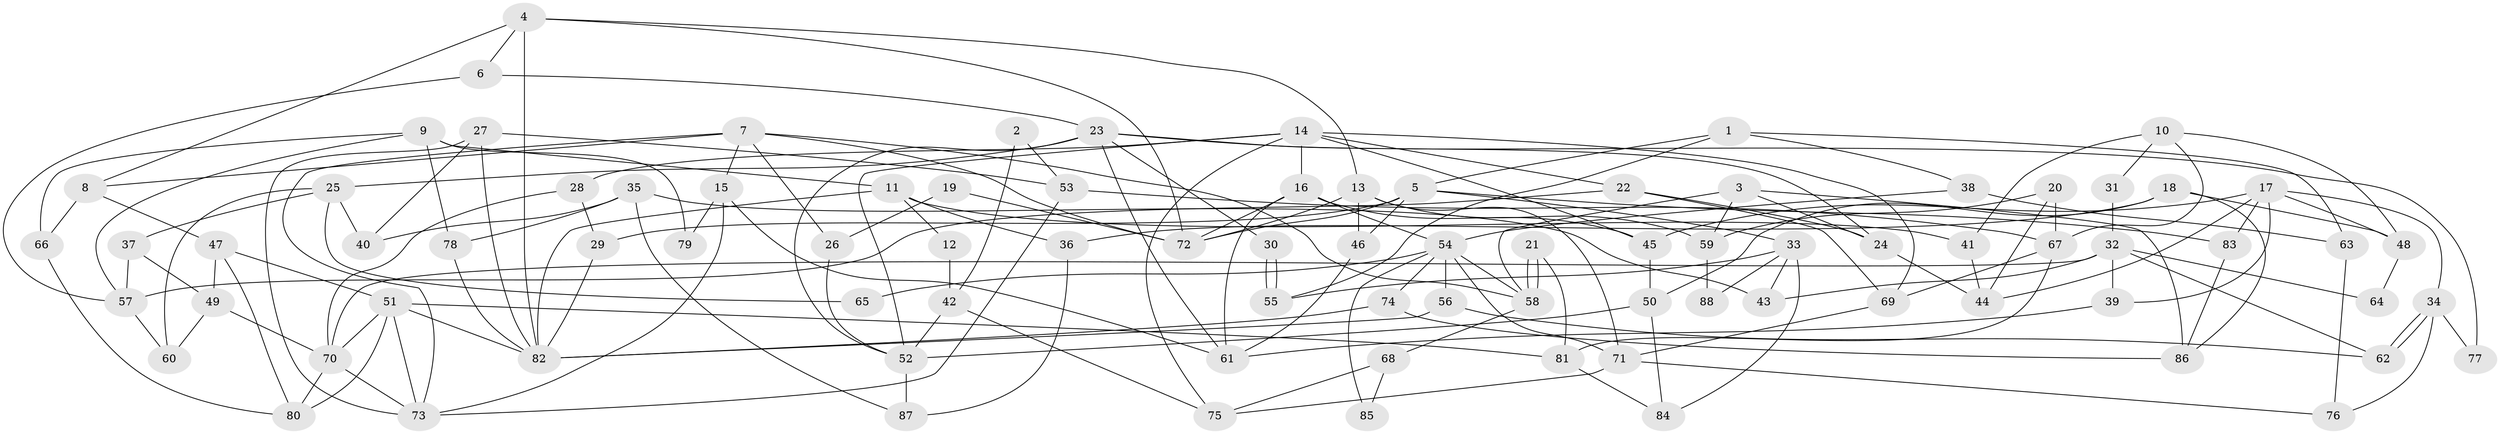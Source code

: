 // coarse degree distribution, {5: 0.1111111111111111, 4: 0.12962962962962962, 7: 0.14814814814814814, 6: 0.18518518518518517, 8: 0.018518518518518517, 3: 0.2037037037037037, 9: 0.05555555555555555, 10: 0.018518518518518517, 2: 0.12962962962962962}
// Generated by graph-tools (version 1.1) at 2025/24/03/03/25 07:24:02]
// undirected, 88 vertices, 176 edges
graph export_dot {
graph [start="1"]
  node [color=gray90,style=filled];
  1;
  2;
  3;
  4;
  5;
  6;
  7;
  8;
  9;
  10;
  11;
  12;
  13;
  14;
  15;
  16;
  17;
  18;
  19;
  20;
  21;
  22;
  23;
  24;
  25;
  26;
  27;
  28;
  29;
  30;
  31;
  32;
  33;
  34;
  35;
  36;
  37;
  38;
  39;
  40;
  41;
  42;
  43;
  44;
  45;
  46;
  47;
  48;
  49;
  50;
  51;
  52;
  53;
  54;
  55;
  56;
  57;
  58;
  59;
  60;
  61;
  62;
  63;
  64;
  65;
  66;
  67;
  68;
  69;
  70;
  71;
  72;
  73;
  74;
  75;
  76;
  77;
  78;
  79;
  80;
  81;
  82;
  83;
  84;
  85;
  86;
  87;
  88;
  1 -- 5;
  1 -- 38;
  1 -- 55;
  1 -- 63;
  2 -- 42;
  2 -- 53;
  3 -- 58;
  3 -- 24;
  3 -- 59;
  3 -- 86;
  4 -- 82;
  4 -- 13;
  4 -- 6;
  4 -- 8;
  4 -- 72;
  5 -- 72;
  5 -- 29;
  5 -- 33;
  5 -- 46;
  5 -- 83;
  6 -- 57;
  6 -- 23;
  7 -- 72;
  7 -- 15;
  7 -- 8;
  7 -- 26;
  7 -- 58;
  7 -- 73;
  8 -- 47;
  8 -- 66;
  9 -- 66;
  9 -- 11;
  9 -- 57;
  9 -- 78;
  9 -- 79;
  10 -- 67;
  10 -- 48;
  10 -- 31;
  10 -- 41;
  11 -- 82;
  11 -- 41;
  11 -- 12;
  11 -- 36;
  12 -- 42;
  13 -- 46;
  13 -- 59;
  13 -- 71;
  13 -- 72;
  14 -- 16;
  14 -- 22;
  14 -- 28;
  14 -- 45;
  14 -- 52;
  14 -- 69;
  14 -- 75;
  15 -- 73;
  15 -- 61;
  15 -- 79;
  16 -- 72;
  16 -- 54;
  16 -- 45;
  16 -- 61;
  17 -- 83;
  17 -- 45;
  17 -- 34;
  17 -- 39;
  17 -- 44;
  17 -- 48;
  18 -- 86;
  18 -- 50;
  18 -- 36;
  18 -- 48;
  19 -- 72;
  19 -- 26;
  20 -- 44;
  20 -- 67;
  20 -- 59;
  21 -- 81;
  21 -- 58;
  21 -- 58;
  22 -- 57;
  22 -- 69;
  22 -- 24;
  23 -- 52;
  23 -- 24;
  23 -- 25;
  23 -- 30;
  23 -- 61;
  23 -- 77;
  24 -- 44;
  25 -- 60;
  25 -- 37;
  25 -- 40;
  25 -- 65;
  26 -- 52;
  27 -- 40;
  27 -- 73;
  27 -- 53;
  27 -- 82;
  28 -- 70;
  28 -- 29;
  29 -- 82;
  30 -- 55;
  30 -- 55;
  31 -- 32;
  32 -- 70;
  32 -- 39;
  32 -- 43;
  32 -- 62;
  32 -- 64;
  33 -- 55;
  33 -- 43;
  33 -- 84;
  33 -- 88;
  34 -- 62;
  34 -- 62;
  34 -- 76;
  34 -- 77;
  35 -- 43;
  35 -- 87;
  35 -- 40;
  35 -- 78;
  36 -- 87;
  37 -- 49;
  37 -- 57;
  38 -- 54;
  38 -- 63;
  39 -- 61;
  41 -- 44;
  42 -- 52;
  42 -- 75;
  45 -- 50;
  46 -- 61;
  47 -- 51;
  47 -- 49;
  47 -- 80;
  48 -- 64;
  49 -- 70;
  49 -- 60;
  50 -- 84;
  50 -- 52;
  51 -- 80;
  51 -- 82;
  51 -- 70;
  51 -- 73;
  51 -- 81;
  52 -- 87;
  53 -- 73;
  53 -- 67;
  54 -- 56;
  54 -- 58;
  54 -- 65;
  54 -- 71;
  54 -- 74;
  54 -- 85;
  56 -- 62;
  56 -- 82;
  57 -- 60;
  58 -- 68;
  59 -- 88;
  63 -- 76;
  66 -- 80;
  67 -- 69;
  67 -- 81;
  68 -- 75;
  68 -- 85;
  69 -- 71;
  70 -- 73;
  70 -- 80;
  71 -- 75;
  71 -- 76;
  74 -- 82;
  74 -- 86;
  78 -- 82;
  81 -- 84;
  83 -- 86;
}
